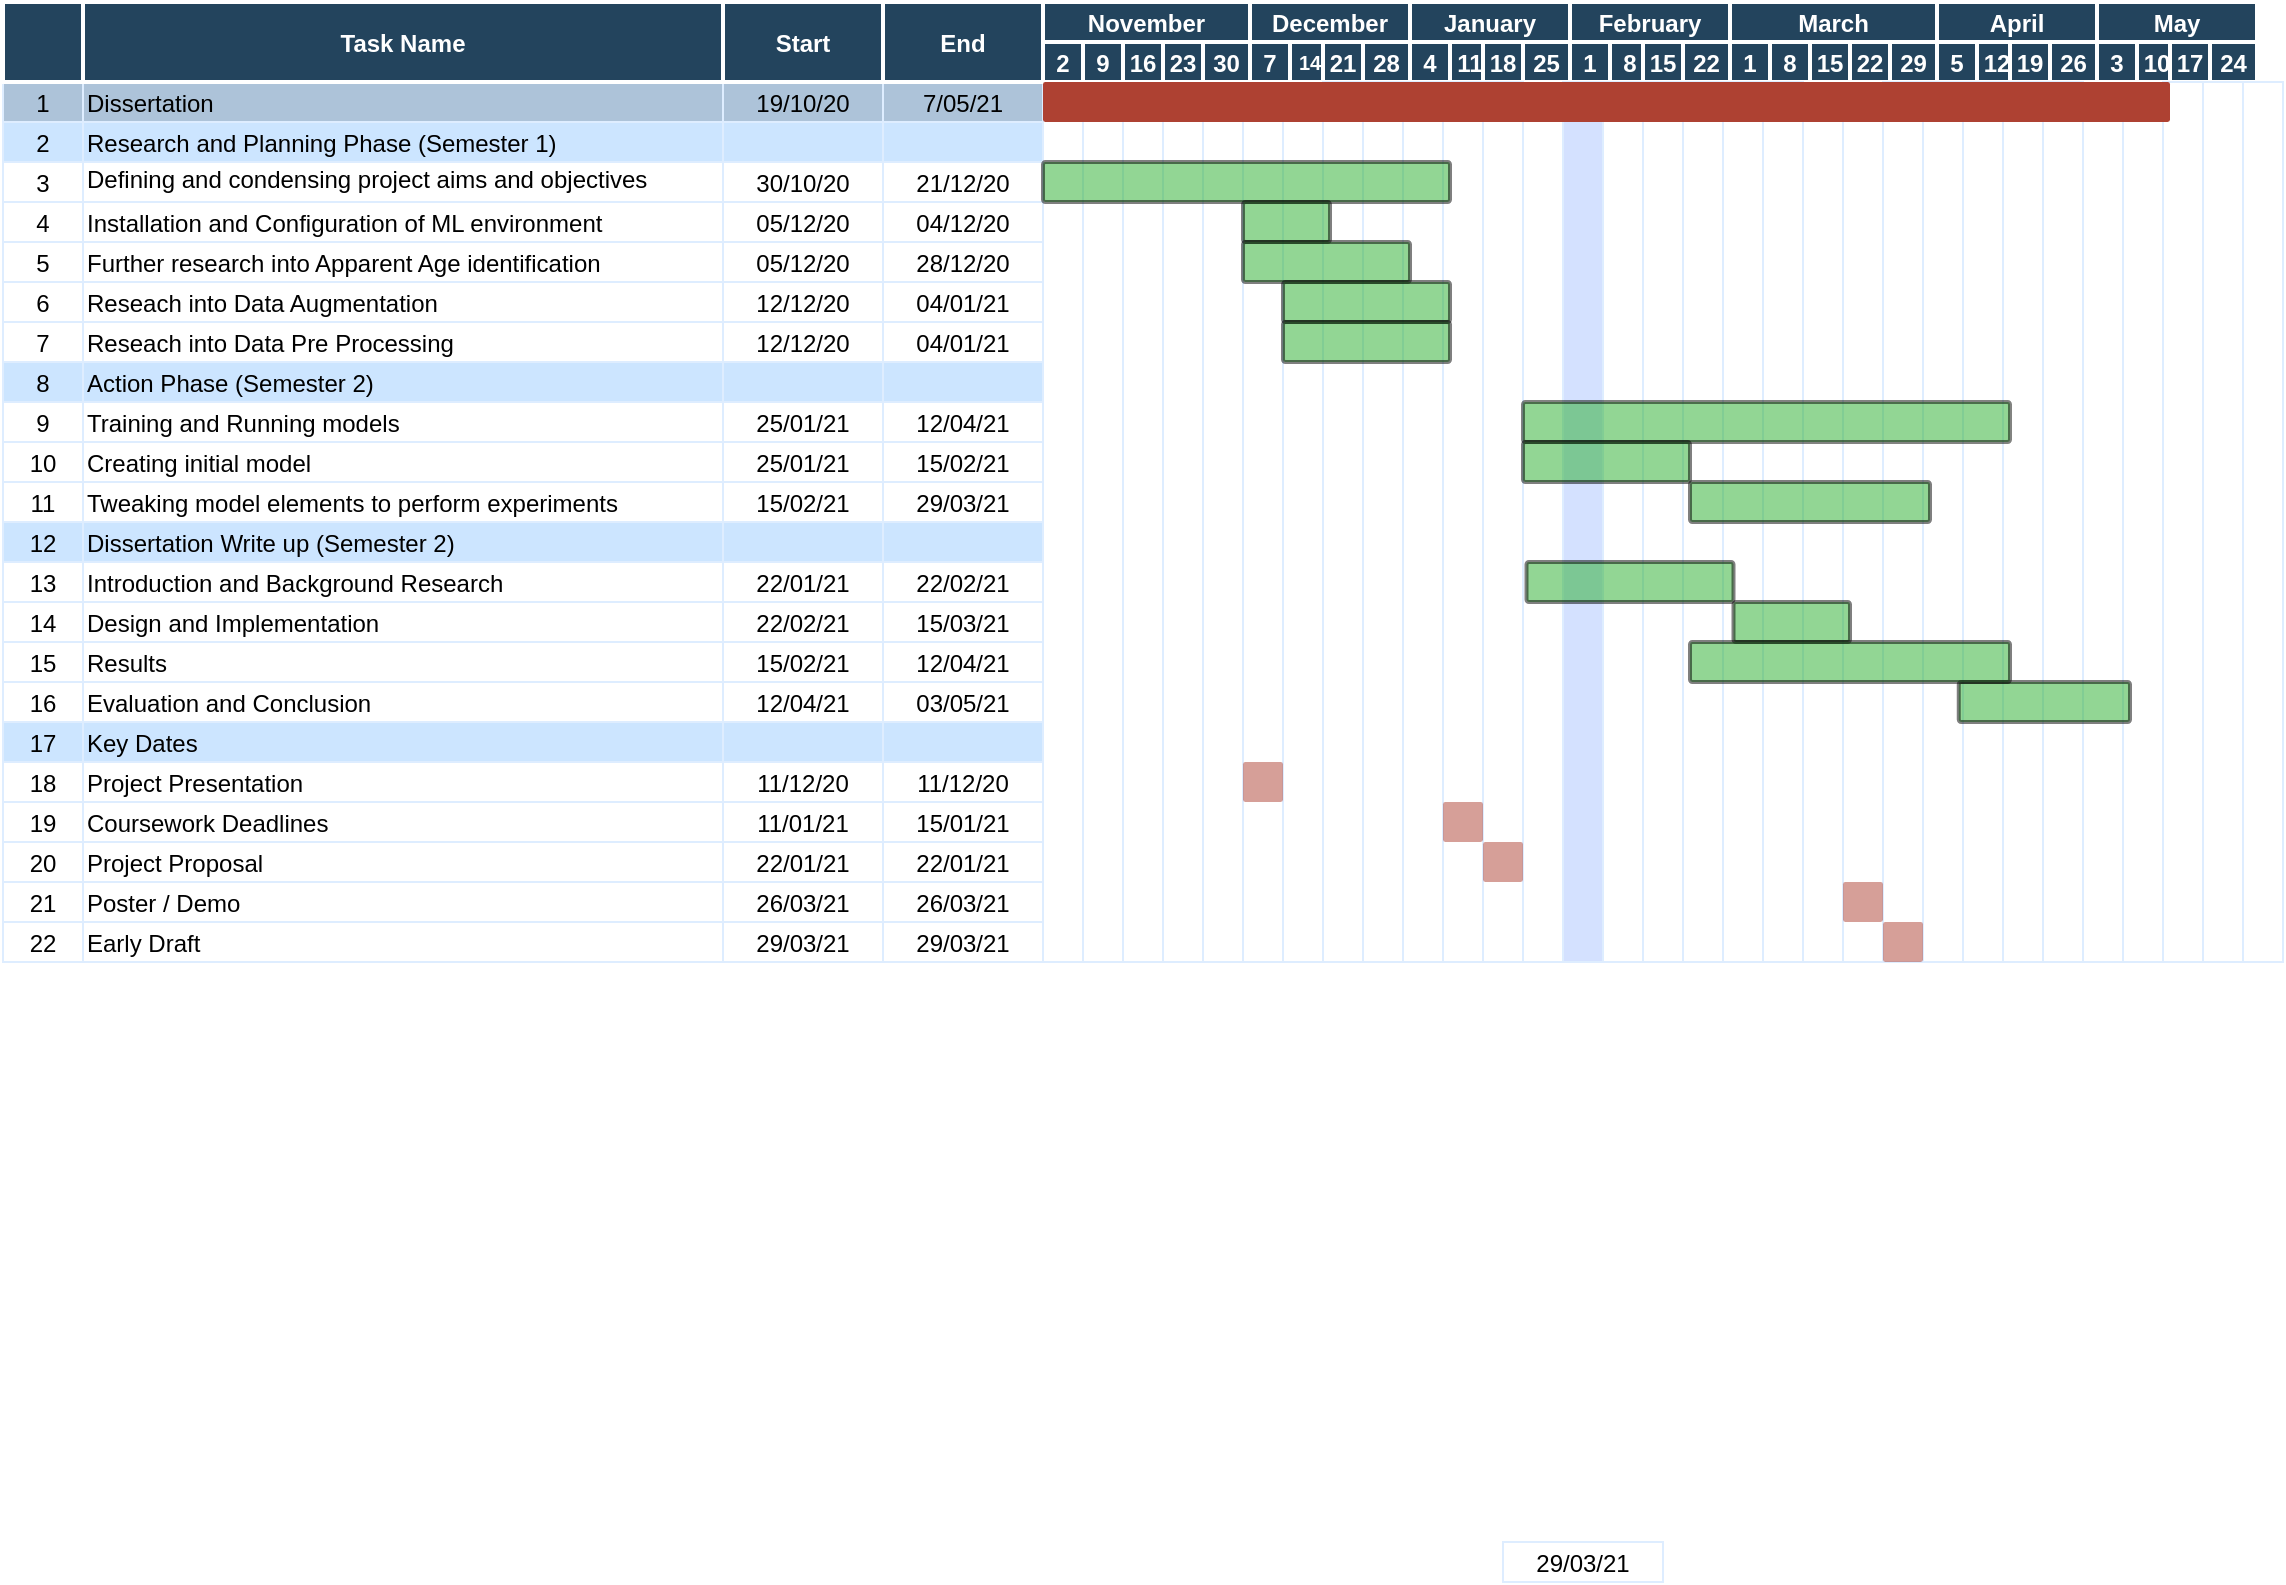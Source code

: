 <mxfile version="13.10.9" type="github">
  <diagram name="Page-1" id="8378b5f6-a2b2-b727-a746-972ab9d02e00">
    <mxGraphModel dx="1422" dy="781" grid="1" gridSize="10" guides="1" tooltips="1" connect="0" arrows="1" fold="1" page="1" pageScale="1.5" pageWidth="1169" pageHeight="827" background="#ffffff" math="0" shadow="0">
      <root>
        <mxCell id="0" />
        <mxCell id="1" parent="0" />
        <mxCell id="ye3r3yw3m_dPBivQgIVM-270" value="" style="strokeColor=#DEEDFF" vertex="1" parent="1">
          <mxGeometry x="806.5" y="380" width="20" height="440" as="geometry" />
        </mxCell>
        <mxCell id="ye3r3yw3m_dPBivQgIVM-269" value="" style="strokeColor=#DEEDFF" vertex="1" parent="1">
          <mxGeometry x="786.5" y="380" width="20" height="440" as="geometry" />
        </mxCell>
        <mxCell id="ye3r3yw3m_dPBivQgIVM-268" value="" style="strokeColor=#DEEDFF" vertex="1" parent="1">
          <mxGeometry x="926.5" y="380" width="20" height="440" as="geometry" />
        </mxCell>
        <mxCell id="ye3r3yw3m_dPBivQgIVM-266" value="" style="strokeColor=#DEEDFF" vertex="1" parent="1">
          <mxGeometry x="1086.5" y="380" width="20" height="440" as="geometry" />
        </mxCell>
        <mxCell id="ye3r3yw3m_dPBivQgIVM-267" value="" style="strokeColor=#DEEDFF" vertex="1" parent="1">
          <mxGeometry x="1066.5" y="380" width="20" height="440" as="geometry" />
        </mxCell>
        <mxCell id="ye3r3yw3m_dPBivQgIVM-265" value="" style="strokeColor=#DEEDFF" vertex="1" parent="1">
          <mxGeometry x="1226.5" y="380" width="20" height="440" as="geometry" />
        </mxCell>
        <mxCell id="ye3r3yw3m_dPBivQgIVM-264" value="" style="strokeColor=#DEEDFF" vertex="1" parent="1">
          <mxGeometry x="1206.5" y="380" width="20" height="440" as="geometry" />
        </mxCell>
        <mxCell id="rIeb-zv8TYmmCxC6LYO3-318" value="10" style="fillColor=#23445D;strokeColor=#FFFFFF;strokeWidth=2;fontColor=#FFFFFF;fontStyle=1" parent="1" vertex="1">
          <mxGeometry x="1233.5" y="360.0" width="20" height="20" as="geometry" />
        </mxCell>
        <mxCell id="rIeb-zv8TYmmCxC6LYO3-319" value="17" style="fillColor=#23445D;strokeColor=#FFFFFF;strokeWidth=2;fontColor=#FFFFFF;fontStyle=1" parent="1" vertex="1">
          <mxGeometry x="1250.0" y="360.0" width="20" height="20" as="geometry" />
        </mxCell>
        <mxCell id="rIeb-zv8TYmmCxC6LYO3-320" value="24" style="fillColor=#23445D;strokeColor=#FFFFFF;strokeWidth=2;fontColor=#FFFFFF;fontStyle=1" parent="1" vertex="1">
          <mxGeometry x="1270" y="360" width="23.5" height="20" as="geometry" />
        </mxCell>
        <mxCell id="rIeb-zv8TYmmCxC6LYO3-304" value="22" style="fillColor=#23445D;strokeColor=#FFFFFF;strokeWidth=2;fontColor=#FFFFFF;fontStyle=1" parent="1" vertex="1">
          <mxGeometry x="1006.5" y="360" width="23.5" height="20" as="geometry" />
        </mxCell>
        <mxCell id="rIeb-zv8TYmmCxC6LYO3-306" value="1" style="fillColor=#23445D;strokeColor=#FFFFFF;strokeWidth=2;fontColor=#FFFFFF;fontStyle=1" parent="1" vertex="1">
          <mxGeometry x="1030.0" y="360.0" width="20" height="20" as="geometry" />
        </mxCell>
        <mxCell id="rIeb-zv8TYmmCxC6LYO3-307" value="8" style="fillColor=#23445D;strokeColor=#FFFFFF;strokeWidth=2;fontColor=#FFFFFF;fontStyle=1" parent="1" vertex="1">
          <mxGeometry x="1050.0" y="360.0" width="20" height="20" as="geometry" />
        </mxCell>
        <mxCell id="rIeb-zv8TYmmCxC6LYO3-308" value="15" style="fillColor=#23445D;strokeColor=#FFFFFF;strokeWidth=2;fontColor=#FFFFFF;fontStyle=1" parent="1" vertex="1">
          <mxGeometry x="1070.0" y="360.0" width="20" height="20" as="geometry" />
        </mxCell>
        <mxCell id="rIeb-zv8TYmmCxC6LYO3-309" value="22" style="fillColor=#23445D;strokeColor=#FFFFFF;strokeWidth=2;fontColor=#FFFFFF;fontStyle=1" parent="1" vertex="1">
          <mxGeometry x="1090.0" y="360.0" width="20" height="20" as="geometry" />
        </mxCell>
        <mxCell id="rIeb-zv8TYmmCxC6LYO3-310" value="29" style="fillColor=#23445D;strokeColor=#FFFFFF;strokeWidth=2;fontColor=#FFFFFF;fontStyle=1" parent="1" vertex="1">
          <mxGeometry x="1110" y="360" width="23.5" height="20" as="geometry" />
        </mxCell>
        <mxCell id="rIeb-zv8TYmmCxC6LYO3-312" value="5" style="fillColor=#23445D;strokeColor=#FFFFFF;strokeWidth=2;fontColor=#FFFFFF;fontStyle=1" parent="1" vertex="1">
          <mxGeometry x="1133.5" y="360.0" width="20" height="20" as="geometry" />
        </mxCell>
        <mxCell id="rIeb-zv8TYmmCxC6LYO3-313" value="12" style="fillColor=#23445D;strokeColor=#FFFFFF;strokeWidth=2;fontColor=#FFFFFF;fontStyle=1" parent="1" vertex="1">
          <mxGeometry x="1153.5" y="360.0" width="20" height="20" as="geometry" />
        </mxCell>
        <mxCell id="rIeb-zv8TYmmCxC6LYO3-314" value="19" style="fillColor=#23445D;strokeColor=#FFFFFF;strokeWidth=2;fontColor=#FFFFFF;fontStyle=1" parent="1" vertex="1">
          <mxGeometry x="1170.0" y="360.0" width="20" height="20" as="geometry" />
        </mxCell>
        <mxCell id="rIeb-zv8TYmmCxC6LYO3-315" value="26" style="fillColor=#23445D;strokeColor=#FFFFFF;strokeWidth=2;fontColor=#FFFFFF;fontStyle=1" parent="1" vertex="1">
          <mxGeometry x="1190" y="360" width="23.5" height="20" as="geometry" />
        </mxCell>
        <mxCell id="rIeb-zv8TYmmCxC6LYO3-317" value="3" style="fillColor=#23445D;strokeColor=#FFFFFF;strokeWidth=2;fontColor=#FFFFFF;fontStyle=1" parent="1" vertex="1">
          <mxGeometry x="1213.5" y="360.0" width="20" height="20" as="geometry" />
        </mxCell>
        <mxCell id="rIeb-zv8TYmmCxC6LYO3-288" value="14" style="fillColor=#23445D;strokeColor=#FFFFFF;strokeWidth=2;fontColor=#FFFFFF;fontStyle=1;fontSize=10;" parent="1" vertex="1">
          <mxGeometry x="810" y="360" width="20" height="20" as="geometry" />
        </mxCell>
        <mxCell id="rIeb-zv8TYmmCxC6LYO3-289" value="21" style="fillColor=#23445D;strokeColor=#FFFFFF;strokeWidth=2;fontColor=#FFFFFF;fontStyle=1" parent="1" vertex="1">
          <mxGeometry x="826.5" y="360.0" width="20" height="20" as="geometry" />
        </mxCell>
        <mxCell id="rIeb-zv8TYmmCxC6LYO3-290" value="28" style="fillColor=#23445D;strokeColor=#FFFFFF;strokeWidth=2;fontColor=#FFFFFF;fontStyle=1" parent="1" vertex="1">
          <mxGeometry x="846.5" y="360" width="23.5" height="20" as="geometry" />
        </mxCell>
        <mxCell id="rIeb-zv8TYmmCxC6LYO3-296" value="4" style="fillColor=#23445D;strokeColor=#FFFFFF;strokeWidth=2;fontColor=#FFFFFF;fontStyle=1" parent="1" vertex="1">
          <mxGeometry x="870.0" y="360.0" width="20" height="20" as="geometry" />
        </mxCell>
        <mxCell id="rIeb-zv8TYmmCxC6LYO3-297" value="11" style="fillColor=#23445D;strokeColor=#FFFFFF;strokeWidth=2;fontColor=#FFFFFF;fontStyle=1" parent="1" vertex="1">
          <mxGeometry x="890" y="360" width="20" height="20" as="geometry" />
        </mxCell>
        <mxCell id="rIeb-zv8TYmmCxC6LYO3-298" value="18" style="fillColor=#23445D;strokeColor=#FFFFFF;strokeWidth=2;fontColor=#FFFFFF;fontStyle=1" parent="1" vertex="1">
          <mxGeometry x="906.5" y="360.0" width="20" height="20" as="geometry" />
        </mxCell>
        <mxCell id="rIeb-zv8TYmmCxC6LYO3-299" value="25" style="fillColor=#23445D;strokeColor=#FFFFFF;strokeWidth=2;fontColor=#FFFFFF;fontStyle=1" parent="1" vertex="1">
          <mxGeometry x="926.5" y="360" width="23.5" height="20" as="geometry" />
        </mxCell>
        <mxCell id="rIeb-zv8TYmmCxC6LYO3-301" value="1" style="fillColor=#23445D;strokeColor=#FFFFFF;strokeWidth=2;fontColor=#FFFFFF;fontStyle=1" parent="1" vertex="1">
          <mxGeometry x="950.0" y="360.0" width="20" height="20" as="geometry" />
        </mxCell>
        <mxCell id="rIeb-zv8TYmmCxC6LYO3-302" value="8" style="fillColor=#23445D;strokeColor=#FFFFFF;strokeWidth=2;fontColor=#FFFFFF;fontStyle=1" parent="1" vertex="1">
          <mxGeometry x="970.0" y="360.0" width="20" height="20" as="geometry" />
        </mxCell>
        <mxCell id="rIeb-zv8TYmmCxC6LYO3-303" value="15" style="fillColor=#23445D;strokeColor=#FFFFFF;strokeWidth=2;fontColor=#FFFFFF;fontStyle=1" parent="1" vertex="1">
          <mxGeometry x="986.5" y="360.0" width="20" height="20" as="geometry" />
        </mxCell>
        <mxCell id="rIeb-zv8TYmmCxC6LYO3-287" value="7" style="fillColor=#23445D;strokeColor=#FFFFFF;strokeWidth=2;fontColor=#FFFFFF;fontStyle=1" parent="1" vertex="1">
          <mxGeometry x="790.0" y="360.0" width="20" height="20" as="geometry" />
        </mxCell>
        <mxCell id="63" value="1" style="strokeColor=#DEEDFF;fillColor=#ADC3D9" parent="1" vertex="1">
          <mxGeometry x="166.5" y="380" width="40" height="20" as="geometry" />
        </mxCell>
        <mxCell id="64" value="Dissertation" style="align=left;strokeColor=#DEEDFF;fillColor=#ADC3D9" parent="1" vertex="1">
          <mxGeometry x="206.5" y="380" width="320" height="20" as="geometry" />
        </mxCell>
        <mxCell id="66" value="19/10/20" style="strokeColor=#DEEDFF;fillColor=#ADC3D9" parent="1" vertex="1">
          <mxGeometry x="526.5" y="380" width="80.0" height="20" as="geometry" />
        </mxCell>
        <mxCell id="67" value="7/05/21" style="strokeColor=#DEEDFF;fillColor=#ADC3D9" parent="1" vertex="1">
          <mxGeometry x="606.5" y="380.0" width="80.0" height="20" as="geometry" />
        </mxCell>
        <mxCell id="68" value="" style="strokeColor=#DEEDFF" parent="1" vertex="1">
          <mxGeometry x="686.5" y="380" width="20" height="440" as="geometry" />
        </mxCell>
        <mxCell id="69" value="2" style="strokeColor=#DEEDFF;fillColor=#CCE5FF" parent="1" vertex="1">
          <mxGeometry x="166.5" y="400.0" width="40" height="20" as="geometry" />
        </mxCell>
        <mxCell id="70" value="Research and Planning Phase (Semester 1)" style="align=left;strokeColor=#DEEDFF;fillColor=#CCE5FF" parent="1" vertex="1">
          <mxGeometry x="206.5" y="400.0" width="320.0" height="20" as="geometry" />
        </mxCell>
        <mxCell id="72" value="" style="strokeColor=#DEEDFF;fillColor=#CCE5FF" parent="1" vertex="1">
          <mxGeometry x="526.5" y="400.0" width="80.0" height="20" as="geometry" />
        </mxCell>
        <mxCell id="73" value="" style="strokeColor=#DEEDFF;fillColor=#CCE5FF" parent="1" vertex="1">
          <mxGeometry x="606.5" y="400.0" width="80.0" height="20" as="geometry" />
        </mxCell>
        <mxCell id="74" value="3" style="strokeColor=#DEEDFF" parent="1" vertex="1">
          <mxGeometry x="166.5" y="420.0" width="40" height="20" as="geometry" />
        </mxCell>
        <mxCell id="75" value="Defining and condensing project aims and objectives&#xa;" style="align=left;strokeColor=#DEEDFF" parent="1" vertex="1">
          <mxGeometry x="206.5" y="420" width="320" height="30" as="geometry" />
        </mxCell>
        <mxCell id="77" value="30/10/20" style="strokeColor=#DEEDFF" parent="1" vertex="1">
          <mxGeometry x="526.5" y="420.0" width="80.0" height="20" as="geometry" />
        </mxCell>
        <mxCell id="78" value="21/12/20" style="strokeColor=#DEEDFF" parent="1" vertex="1">
          <mxGeometry x="606.5" y="420" width="80.0" height="20" as="geometry" />
        </mxCell>
        <mxCell id="79" value="4" style="strokeColor=#DEEDFF" parent="1" vertex="1">
          <mxGeometry x="166.5" y="440.0" width="40" height="20" as="geometry" />
        </mxCell>
        <mxCell id="80" value="Installation and Configuration of ML environment" style="align=left;strokeColor=#DEEDFF" parent="1" vertex="1">
          <mxGeometry x="206.5" y="440.0" width="320" height="20" as="geometry" />
        </mxCell>
        <mxCell id="82" value="05/12/20" style="strokeColor=#DEEDFF" parent="1" vertex="1">
          <mxGeometry x="526.5" y="440.0" width="80.0" height="20" as="geometry" />
        </mxCell>
        <mxCell id="83" value="04/12/20" style="strokeColor=#DEEDFF" parent="1" vertex="1">
          <mxGeometry x="606.5" y="440.0" width="80.0" height="20" as="geometry" />
        </mxCell>
        <mxCell id="84" value="5" style="strokeColor=#DEEDFF" parent="1" vertex="1">
          <mxGeometry x="166.5" y="460.0" width="40" height="20" as="geometry" />
        </mxCell>
        <mxCell id="85" value="Further research into Apparent Age identification" style="align=left;strokeColor=#DEEDFF" parent="1" vertex="1">
          <mxGeometry x="206.5" y="460.0" width="320.0" height="20" as="geometry" />
        </mxCell>
        <mxCell id="87" value="05/12/20" style="strokeColor=#DEEDFF" parent="1" vertex="1">
          <mxGeometry x="526.5" y="460.0" width="80.0" height="20" as="geometry" />
        </mxCell>
        <mxCell id="88" value="28/12/20" style="strokeColor=#DEEDFF" parent="1" vertex="1">
          <mxGeometry x="606.5" y="460.0" width="80.0" height="20" as="geometry" />
        </mxCell>
        <mxCell id="89" value="6" style="strokeColor=#DEEDFF" parent="1" vertex="1">
          <mxGeometry x="166.5" y="480.0" width="40" height="20" as="geometry" />
        </mxCell>
        <mxCell id="90" value="Reseach into Data Augmentation" style="align=left;strokeColor=#DEEDFF" parent="1" vertex="1">
          <mxGeometry x="206.5" y="480.0" width="320.0" height="20" as="geometry" />
        </mxCell>
        <mxCell id="92" value="12/12/20" style="strokeColor=#DEEDFF" parent="1" vertex="1">
          <mxGeometry x="526.5" y="480.0" width="80.0" height="20" as="geometry" />
        </mxCell>
        <mxCell id="93" value="04/01/21" style="strokeColor=#DEEDFF" parent="1" vertex="1">
          <mxGeometry x="606.5" y="480.0" width="80.0" height="20" as="geometry" />
        </mxCell>
        <mxCell id="94" value="7" style="strokeColor=#DEEDFF" parent="1" vertex="1">
          <mxGeometry x="166.5" y="500.0" width="40" height="20" as="geometry" />
        </mxCell>
        <mxCell id="95" value="Reseach into Data Pre Processing" style="align=left;strokeColor=#DEEDFF" parent="1" vertex="1">
          <mxGeometry x="206.5" y="500.0" width="320.0" height="20" as="geometry" />
        </mxCell>
        <mxCell id="97" value="05/12/20" style="strokeColor=#DEEDFF" parent="1" vertex="1">
          <mxGeometry x="526.5" y="500.0" width="80.0" height="20" as="geometry" />
        </mxCell>
        <mxCell id="98" value="04/01/21" style="strokeColor=#DEEDFF" parent="1" vertex="1">
          <mxGeometry x="606.5" y="500.0" width="80.0" height="20" as="geometry" />
        </mxCell>
        <mxCell id="104" value="8" style="strokeColor=#DEEDFF;fillColor=#CCE5FF" parent="1" vertex="1">
          <mxGeometry x="166.5" y="520.0" width="40" height="20" as="geometry" />
        </mxCell>
        <mxCell id="105" value="Action Phase (Semester 2)" style="align=left;strokeColor=#DEEDFF;fillColor=#CCE5FF" parent="1" vertex="1">
          <mxGeometry x="206.5" y="520.0" width="320.0" height="20.0" as="geometry" />
        </mxCell>
        <mxCell id="107" value="" style="strokeColor=#DEEDFF;fillColor=#CCE5FF" parent="1" vertex="1">
          <mxGeometry x="526.5" y="520.0" width="80.0" height="20" as="geometry" />
        </mxCell>
        <mxCell id="108" value="" style="strokeColor=#DEEDFF;fillColor=#CCE5FF" parent="1" vertex="1">
          <mxGeometry x="606.5" y="520.0" width="80.0" height="20" as="geometry" />
        </mxCell>
        <mxCell id="109" value="9" style="strokeColor=#DEEDFF" parent="1" vertex="1">
          <mxGeometry x="166.5" y="540.0" width="40" height="20" as="geometry" />
        </mxCell>
        <mxCell id="110" value="Training and Running models" style="align=left;strokeColor=#DEEDFF" parent="1" vertex="1">
          <mxGeometry x="206.5" y="540.0" width="320.0" height="20" as="geometry" />
        </mxCell>
        <mxCell id="112" value="25/01/21" style="strokeColor=#DEEDFF" parent="1" vertex="1">
          <mxGeometry x="526.5" y="540.0" width="80.0" height="20" as="geometry" />
        </mxCell>
        <mxCell id="113" value="12/04/21" style="strokeColor=#DEEDFF" parent="1" vertex="1">
          <mxGeometry x="606.5" y="540.0" width="80.0" height="20" as="geometry" />
        </mxCell>
        <mxCell id="114" value="11" style="strokeColor=#DEEDFF" parent="1" vertex="1">
          <mxGeometry x="166.5" y="580.0" width="40" height="20" as="geometry" />
        </mxCell>
        <mxCell id="115" value="Creating initial model " style="align=left;strokeColor=#DEEDFF" parent="1" vertex="1">
          <mxGeometry x="206.5" y="580.0" width="320.0" height="20" as="geometry" />
        </mxCell>
        <mxCell id="117" value="25/01/21" style="strokeColor=#DEEDFF" parent="1" vertex="1">
          <mxGeometry x="526.5" y="580.0" width="80.0" height="20" as="geometry" />
        </mxCell>
        <mxCell id="118" value="15/02/21" style="strokeColor=#DEEDFF" parent="1" vertex="1">
          <mxGeometry x="606.5" y="580.0" width="80.0" height="20" as="geometry" />
        </mxCell>
        <mxCell id="119" value="13" style="strokeColor=#DEEDFF" parent="1" vertex="1">
          <mxGeometry x="166.5" y="620.0" width="40" height="20" as="geometry" />
        </mxCell>
        <mxCell id="120" value="Introduction and Background Research" style="align=left;strokeColor=#DEEDFF" parent="1" vertex="1">
          <mxGeometry x="206.5" y="620.0" width="320" height="20" as="geometry" />
        </mxCell>
        <mxCell id="122" value="22/01/21" style="strokeColor=#DEEDFF" parent="1" vertex="1">
          <mxGeometry x="526.5" y="620.0" width="80.0" height="20" as="geometry" />
        </mxCell>
        <mxCell id="123" value="22/02/21" style="strokeColor=#DEEDFF" parent="1" vertex="1">
          <mxGeometry x="606.5" y="620.0" width="80.0" height="20" as="geometry" />
        </mxCell>
        <mxCell id="124" value="14" style="strokeColor=#DEEDFF" parent="1" vertex="1">
          <mxGeometry x="166.5" y="640.0" width="40" height="20" as="geometry" />
        </mxCell>
        <mxCell id="125" value="Design and Implementation " style="align=left;strokeColor=#DEEDFF" parent="1" vertex="1">
          <mxGeometry x="206.5" y="640.0" width="320" height="20" as="geometry" />
        </mxCell>
        <mxCell id="127" value="22/02/21" style="strokeColor=#DEEDFF" parent="1" vertex="1">
          <mxGeometry x="526.5" y="640.0" width="80.0" height="20" as="geometry" />
        </mxCell>
        <mxCell id="128" value="15/03/21" style="strokeColor=#DEEDFF" parent="1" vertex="1">
          <mxGeometry x="606.5" y="640.0" width="80.0" height="20" as="geometry" />
        </mxCell>
        <mxCell id="134" value="16" style="strokeColor=#DEEDFF;fillColor=#FFFFFF" parent="1" vertex="1">
          <mxGeometry x="166.5" y="680.0" width="40" height="20" as="geometry" />
        </mxCell>
        <mxCell id="135" value="Evaluation and Conclusion" style="align=left;strokeColor=#DEEDFF;fillColor=#FFFFFF" parent="1" vertex="1">
          <mxGeometry x="206.5" y="680.0" width="320.0" height="20" as="geometry" />
        </mxCell>
        <mxCell id="137" value="12/04/21" style="strokeColor=#DEEDFF;fillColor=#FFFFFF" parent="1" vertex="1">
          <mxGeometry x="526.5" y="680.0" width="80.0" height="20" as="geometry" />
        </mxCell>
        <mxCell id="138" value="03/05/21" style="strokeColor=#DEEDFF;fillColor=#FFFFFF" parent="1" vertex="1">
          <mxGeometry x="606.5" y="680.0" width="80.0" height="20" as="geometry" />
        </mxCell>
        <mxCell id="139" value="17" style="strokeColor=#DEEDFF;fillColor=#CCE5FF" parent="1" vertex="1">
          <mxGeometry x="166.5" y="700.0" width="40" height="20" as="geometry" />
        </mxCell>
        <mxCell id="140" value="Key Dates" style="align=left;strokeColor=#DEEDFF;fillColor=#CCE5FF" parent="1" vertex="1">
          <mxGeometry x="206.5" y="700.0" width="320.0" height="20" as="geometry" />
        </mxCell>
        <mxCell id="142" value="" style="strokeColor=#DEEDFF;fillColor=#CCE5FF" parent="1" vertex="1">
          <mxGeometry x="526.5" y="700.0" width="80.0" height="20" as="geometry" />
        </mxCell>
        <mxCell id="143" value="" style="strokeColor=#DEEDFF;fillColor=#CCE5FF" parent="1" vertex="1">
          <mxGeometry x="606.5" y="700.0" width="80.0" height="20" as="geometry" />
        </mxCell>
        <mxCell id="145" value="Project Presentation" style="align=left;strokeColor=#DEEDFF" parent="1" vertex="1">
          <mxGeometry x="206.5" y="720.0" width="320.0" height="20" as="geometry" />
        </mxCell>
        <mxCell id="147" value="11/12/20" style="strokeColor=#DEEDFF" parent="1" vertex="1">
          <mxGeometry x="526.5" y="720.0" width="80.0" height="20" as="geometry" />
        </mxCell>
        <mxCell id="148" value="11/12/20" style="strokeColor=#DEEDFF" parent="1" vertex="1">
          <mxGeometry x="606.5" y="720.0" width="80.0" height="20" as="geometry" />
        </mxCell>
        <mxCell id="149" value="19" style="strokeColor=#DEEDFF" parent="1" vertex="1">
          <mxGeometry x="166.5" y="740.0" width="40" height="20" as="geometry" />
        </mxCell>
        <mxCell id="150" value="Coursework Deadlines" style="align=left;strokeColor=#DEEDFF" parent="1" vertex="1">
          <mxGeometry x="206.5" y="740.0" width="320.0" height="20" as="geometry" />
        </mxCell>
        <mxCell id="152" value="11/01/21" style="strokeColor=#DEEDFF" parent="1" vertex="1">
          <mxGeometry x="526.5" y="740.0" width="80.0" height="20" as="geometry" />
        </mxCell>
        <mxCell id="153" value="15/01/21" style="strokeColor=#DEEDFF" parent="1" vertex="1">
          <mxGeometry x="606.5" y="740.0" width="80.0" height="20" as="geometry" />
        </mxCell>
        <mxCell id="154" value="20" style="strokeColor=#DEEDFF" parent="1" vertex="1">
          <mxGeometry x="166.5" y="760.0" width="40" height="20" as="geometry" />
        </mxCell>
        <mxCell id="155" value="Project Proposal" style="align=left;strokeColor=#DEEDFF" parent="1" vertex="1">
          <mxGeometry x="206.5" y="760.0" width="320.0" height="20" as="geometry" />
        </mxCell>
        <mxCell id="157" value="22/01/21" style="strokeColor=#DEEDFF" parent="1" vertex="1">
          <mxGeometry x="526.5" y="760.0" width="80.0" height="20" as="geometry" />
        </mxCell>
        <mxCell id="158" value="22/01/21" style="strokeColor=#DEEDFF" parent="1" vertex="1">
          <mxGeometry x="606.5" y="760.0" width="80.0" height="20" as="geometry" />
        </mxCell>
        <mxCell id="159" value="21" style="strokeColor=#DEEDFF" parent="1" vertex="1">
          <mxGeometry x="166.5" y="780.0" width="40" height="20" as="geometry" />
        </mxCell>
        <mxCell id="160" value="Poster / Demo" style="align=left;strokeColor=#DEEDFF" parent="1" vertex="1">
          <mxGeometry x="206.5" y="780.0" width="320.0" height="20" as="geometry" />
        </mxCell>
        <mxCell id="162" value="26/03/21" style="strokeColor=#DEEDFF" parent="1" vertex="1">
          <mxGeometry x="526.5" y="780.0" width="80.0" height="20" as="geometry" />
        </mxCell>
        <mxCell id="163" value="26/03/21" style="strokeColor=#DEEDFF" parent="1" vertex="1">
          <mxGeometry x="606.5" y="780.0" width="80.0" height="20" as="geometry" />
        </mxCell>
        <mxCell id="164" value="22" style="strokeColor=#DEEDFF" parent="1" vertex="1">
          <mxGeometry x="166.5" y="800.0" width="40" height="20" as="geometry" />
        </mxCell>
        <mxCell id="165" value="Early Draft" style="align=left;strokeColor=#DEEDFF" parent="1" vertex="1">
          <mxGeometry x="206.5" y="800.0" width="320.0" height="20" as="geometry" />
        </mxCell>
        <mxCell id="167" value="29/03/21" style="strokeColor=#DEEDFF" parent="1" vertex="1">
          <mxGeometry x="526.5" y="800.0" width="80.0" height="20" as="geometry" />
        </mxCell>
        <mxCell id="168" value="29/03/21" style="strokeColor=#DEEDFF" parent="1" vertex="1">
          <mxGeometry x="606.5" y="800.0" width="80.0" height="20" as="geometry" />
        </mxCell>
        <mxCell id="183" value="29/03/21" style="strokeColor=#DEEDFF" parent="1" vertex="1">
          <mxGeometry x="916.5" y="1110.0" width="80.0" height="20" as="geometry" />
        </mxCell>
        <mxCell id="194" value="" style="strokeColor=#DEEDFF" parent="1" vertex="1">
          <mxGeometry x="706.5" y="380" width="20" height="440" as="geometry" />
        </mxCell>
        <mxCell id="195" value="" style="strokeColor=#DEEDFF" parent="1" vertex="1">
          <mxGeometry x="726.5" y="380" width="20" height="440" as="geometry" />
        </mxCell>
        <mxCell id="196" value="" style="strokeColor=#DEEDFF" parent="1" vertex="1">
          <mxGeometry x="746.5" y="380" width="20" height="440" as="geometry" />
        </mxCell>
        <mxCell id="197" value="" style="strokeColor=#DEEDFF" parent="1" vertex="1">
          <mxGeometry x="766.5" y="380" width="20" height="440" as="geometry" />
        </mxCell>
        <mxCell id="200" value="" style="strokeColor=#DEEDFF" parent="1" vertex="1">
          <mxGeometry x="826.5" y="380" width="20" height="440" as="geometry" />
        </mxCell>
        <mxCell id="201" value="" style="strokeColor=#DEEDFF" parent="1" vertex="1">
          <mxGeometry x="846.5" y="380" width="20" height="440" as="geometry" />
        </mxCell>
        <mxCell id="202" value="" style="strokeColor=#DEEDFF" parent="1" vertex="1">
          <mxGeometry x="866.5" y="380" width="20" height="440" as="geometry" />
        </mxCell>
        <mxCell id="203" value="" style="strokeColor=#DEEDFF" parent="1" vertex="1">
          <mxGeometry x="886.5" y="380" width="20" height="440" as="geometry" />
        </mxCell>
        <mxCell id="204" value="" style="strokeColor=#DEEDFF" parent="1" vertex="1">
          <mxGeometry x="906.5" y="380" width="20" height="440" as="geometry" />
        </mxCell>
        <mxCell id="206" value="" style="strokeColor=#DEEDFF;fillColor=#D4E1FF" parent="1" vertex="1">
          <mxGeometry x="946.5" y="380" width="20" height="440" as="geometry" />
        </mxCell>
        <mxCell id="207" value="" style="strokeColor=#DEEDFF" parent="1" vertex="1">
          <mxGeometry x="966.5" y="380" width="20" height="440" as="geometry" />
        </mxCell>
        <mxCell id="208" value="" style="strokeColor=#DEEDFF" parent="1" vertex="1">
          <mxGeometry x="986.5" y="380" width="20" height="440" as="geometry" />
        </mxCell>
        <mxCell id="209" value="" style="strokeColor=#DEEDFF" parent="1" vertex="1">
          <mxGeometry x="1006.5" y="380" width="20" height="440" as="geometry" />
        </mxCell>
        <mxCell id="210" value="" style="strokeColor=#DEEDFF" parent="1" vertex="1">
          <mxGeometry x="1026.5" y="380" width="20" height="440" as="geometry" />
        </mxCell>
        <mxCell id="211" value="" style="strokeColor=#DEEDFF" parent="1" vertex="1">
          <mxGeometry x="1046.5" y="380" width="20" height="440" as="geometry" />
        </mxCell>
        <mxCell id="214" value="" style="strokeColor=#DEEDFF" parent="1" vertex="1">
          <mxGeometry x="1106.5" y="380" width="20" height="440" as="geometry" />
        </mxCell>
        <mxCell id="215" value="" style="strokeColor=#DEEDFF" parent="1" vertex="1">
          <mxGeometry x="1126.5" y="380" width="20" height="440" as="geometry" />
        </mxCell>
        <mxCell id="216" value="" style="strokeColor=#DEEDFF" parent="1" vertex="1">
          <mxGeometry x="1146.5" y="380" width="20" height="440" as="geometry" />
        </mxCell>
        <mxCell id="217" value="" style="strokeColor=#DEEDFF" parent="1" vertex="1">
          <mxGeometry x="1166.5" y="380" width="20" height="440" as="geometry" />
        </mxCell>
        <mxCell id="218" value="" style="strokeColor=#DEEDFF" parent="1" vertex="1">
          <mxGeometry x="1186.5" y="380" width="20" height="440" as="geometry" />
        </mxCell>
        <mxCell id="221" value="" style="strokeColor=#DEEDFF" parent="1" vertex="1">
          <mxGeometry x="1246.5" y="380" width="20" height="440" as="geometry" />
        </mxCell>
        <mxCell id="222" value="" style="strokeColor=#DEEDFF" parent="1" vertex="1">
          <mxGeometry x="1266.5" y="380" width="20" height="440" as="geometry" />
        </mxCell>
        <mxCell id="223" value="" style="strokeColor=#DEEDFF" parent="1" vertex="1">
          <mxGeometry x="1286.5" y="380" width="20" height="440" as="geometry" />
        </mxCell>
        <mxCell id="2" value="Task Name" style="fillColor=#23445D;strokeColor=#FFFFFF;strokeWidth=2;fontColor=#FFFFFF;fontStyle=1" parent="1" vertex="1">
          <mxGeometry x="206.5" y="340" width="320" height="40" as="geometry" />
        </mxCell>
        <mxCell id="3" value="" style="fillColor=#23445D;strokeColor=#FFFFFF;strokeWidth=2;fontColor=#FFFFFF;fontStyle=1" parent="1" vertex="1">
          <mxGeometry x="166.5" y="340" width="40" height="40" as="geometry" />
        </mxCell>
        <mxCell id="4" value="November" style="fillColor=#23445D;strokeColor=#FFFFFF;strokeWidth=2;fontColor=#FFFFFF;fontStyle=1" parent="1" vertex="1">
          <mxGeometry x="686.5" y="340" width="103.5" height="20" as="geometry" />
        </mxCell>
        <mxCell id="5" value="2" style="fillColor=#23445D;strokeColor=#FFFFFF;strokeWidth=2;fontColor=#FFFFFF;fontStyle=1" parent="1" vertex="1">
          <mxGeometry x="686.5" y="360.0" width="20" height="20" as="geometry" />
        </mxCell>
        <mxCell id="6" value="9" style="fillColor=#23445D;strokeColor=#FFFFFF;strokeWidth=2;fontColor=#FFFFFF;fontStyle=1" parent="1" vertex="1">
          <mxGeometry x="706.5" y="360.0" width="20" height="20" as="geometry" />
        </mxCell>
        <mxCell id="7" value="16" style="fillColor=#23445D;strokeColor=#FFFFFF;strokeWidth=2;fontColor=#FFFFFF;fontStyle=1" parent="1" vertex="1">
          <mxGeometry x="726.5" y="360.0" width="20" height="20" as="geometry" />
        </mxCell>
        <mxCell id="8" value="23" style="fillColor=#23445D;strokeColor=#FFFFFF;strokeWidth=2;fontColor=#FFFFFF;fontStyle=1" parent="1" vertex="1">
          <mxGeometry x="746.5" y="360.0" width="20" height="20" as="geometry" />
        </mxCell>
        <mxCell id="9" value="30" style="fillColor=#23445D;strokeColor=#FFFFFF;strokeWidth=2;fontColor=#FFFFFF;fontStyle=1" parent="1" vertex="1">
          <mxGeometry x="766.5" y="360" width="23.5" height="20" as="geometry" />
        </mxCell>
        <mxCell id="13" value="Start" style="fillColor=#23445D;strokeColor=#FFFFFF;strokeWidth=2;fontColor=#FFFFFF;fontStyle=1" parent="1" vertex="1">
          <mxGeometry x="526.5" y="340.0" width="80.0" height="40.0" as="geometry" />
        </mxCell>
        <mxCell id="14" value="End" style="fillColor=#23445D;strokeColor=#FFFFFF;strokeWidth=2;fontColor=#FFFFFF;fontStyle=1" parent="1" vertex="1">
          <mxGeometry x="606.5" y="340.0" width="80.0" height="40.0" as="geometry" />
        </mxCell>
        <mxCell id="244" value="" style="shape=mxgraph.flowchart.process;strokeWidth=2;opacity=50;fillColor=#26AE2B;" parent="1" vertex="1">
          <mxGeometry x="686.5" y="420" width="203.5" height="20" as="geometry" />
        </mxCell>
        <mxCell id="254" value="" style="shape=mxgraph.flowchart.process;fillColor=#AE4132;strokeWidth=2;opacity=100;strokeColor=none;" parent="1" vertex="1">
          <mxGeometry x="686.5" y="380" width="563.5" height="20" as="geometry" />
        </mxCell>
        <mxCell id="rIeb-zv8TYmmCxC6LYO3-286" value="December" style="fillColor=#23445D;strokeColor=#FFFFFF;strokeWidth=2;fontColor=#FFFFFF;fontStyle=1" parent="1" vertex="1">
          <mxGeometry x="790" y="340" width="80" height="20" as="geometry" />
        </mxCell>
        <mxCell id="rIeb-zv8TYmmCxC6LYO3-295" value="January" style="fillColor=#23445D;strokeColor=#FFFFFF;strokeWidth=2;fontColor=#FFFFFF;fontStyle=1" parent="1" vertex="1">
          <mxGeometry x="870" y="340" width="80" height="20" as="geometry" />
        </mxCell>
        <mxCell id="rIeb-zv8TYmmCxC6LYO3-300" value="February" style="fillColor=#23445D;strokeColor=#FFFFFF;strokeWidth=2;fontColor=#FFFFFF;fontStyle=1" parent="1" vertex="1">
          <mxGeometry x="950" y="340" width="80" height="20" as="geometry" />
        </mxCell>
        <mxCell id="rIeb-zv8TYmmCxC6LYO3-305" value="March" style="fillColor=#23445D;strokeColor=#FFFFFF;strokeWidth=2;fontColor=#FFFFFF;fontStyle=1" parent="1" vertex="1">
          <mxGeometry x="1030" y="340" width="103.5" height="20" as="geometry" />
        </mxCell>
        <mxCell id="rIeb-zv8TYmmCxC6LYO3-311" value="April" style="fillColor=#23445D;strokeColor=#FFFFFF;strokeWidth=2;fontColor=#FFFFFF;fontStyle=1" parent="1" vertex="1">
          <mxGeometry x="1133.5" y="340" width="80" height="20" as="geometry" />
        </mxCell>
        <mxCell id="rIeb-zv8TYmmCxC6LYO3-316" value="May" style="fillColor=#23445D;strokeColor=#FFFFFF;strokeWidth=2;fontColor=#FFFFFF;fontStyle=1" parent="1" vertex="1">
          <mxGeometry x="1213.5" y="340" width="80" height="20" as="geometry" />
        </mxCell>
        <mxCell id="262" value="" style="shape=mxgraph.flowchart.process;fillColor=#AE4132;strokeColor=none;strokeWidth=2;opacity=50" parent="1" vertex="1">
          <mxGeometry x="786.5" y="720" width="20" height="20" as="geometry" />
        </mxCell>
        <mxCell id="rIeb-zv8TYmmCxC6LYO3-328" value="" style="shape=mxgraph.flowchart.process;fillColor=#AE4132;strokeColor=none;strokeWidth=2;opacity=50" parent="1" vertex="1">
          <mxGeometry x="906.5" y="760" width="20" height="20" as="geometry" />
        </mxCell>
        <mxCell id="rIeb-zv8TYmmCxC6LYO3-330" value="" style="shape=mxgraph.flowchart.process;strokeWidth=2;opacity=50;fillColor=#26AE2B;" parent="1" vertex="1">
          <mxGeometry x="786.5" y="440" width="43.5" height="20" as="geometry" />
        </mxCell>
        <mxCell id="rIeb-zv8TYmmCxC6LYO3-331" value="" style="shape=mxgraph.flowchart.process;strokeWidth=2;opacity=50;fillColor=#26AE2B;" parent="1" vertex="1">
          <mxGeometry x="786.5" y="460" width="83.5" height="20" as="geometry" />
        </mxCell>
        <mxCell id="rIeb-zv8TYmmCxC6LYO3-332" value="" style="shape=mxgraph.flowchart.process;strokeWidth=2;opacity=50;fillColor=#26AE2B;" parent="1" vertex="1">
          <mxGeometry x="806.5" y="480" width="83.5" height="20" as="geometry" />
        </mxCell>
        <mxCell id="rIeb-zv8TYmmCxC6LYO3-334" value="" style="shape=mxgraph.flowchart.process;strokeWidth=2;opacity=50;fillColor=#26AE2B;strokeColor=#060804;" parent="1" vertex="1">
          <mxGeometry x="926.5" y="540" width="243.5" height="20" as="geometry" />
        </mxCell>
        <mxCell id="rIeb-zv8TYmmCxC6LYO3-335" value="" style="shape=mxgraph.flowchart.process;strokeWidth=2;opacity=50;fillColor=#26AE2B;" parent="1" vertex="1">
          <mxGeometry x="926.5" y="560" width="83.5" height="20" as="geometry" />
        </mxCell>
        <mxCell id="rIeb-zv8TYmmCxC6LYO3-343" value="12/12/20" style="strokeColor=#DEEDFF" parent="1" vertex="1">
          <mxGeometry x="526.5" y="500.0" width="80.0" height="20" as="geometry" />
        </mxCell>
        <mxCell id="ye3r3yw3m_dPBivQgIVM-271" value="" style="shape=mxgraph.flowchart.process;strokeWidth=2;opacity=50;fillColor=#26AE2B;" vertex="1" parent="1">
          <mxGeometry x="806.5" y="500" width="83.5" height="20" as="geometry" />
        </mxCell>
        <mxCell id="ye3r3yw3m_dPBivQgIVM-272" value="10" style="strokeColor=#DEEDFF" vertex="1" parent="1">
          <mxGeometry x="166.5" y="560.0" width="40" height="20" as="geometry" />
        </mxCell>
        <mxCell id="ye3r3yw3m_dPBivQgIVM-273" value="Creating initial model " style="align=left;strokeColor=#DEEDFF" vertex="1" parent="1">
          <mxGeometry x="206.5" y="560.0" width="320.0" height="20" as="geometry" />
        </mxCell>
        <mxCell id="ye3r3yw3m_dPBivQgIVM-274" value="25/01/21" style="strokeColor=#DEEDFF" vertex="1" parent="1">
          <mxGeometry x="526.5" y="560.0" width="80.0" height="20" as="geometry" />
        </mxCell>
        <mxCell id="ye3r3yw3m_dPBivQgIVM-275" value="15/02/21" style="strokeColor=#DEEDFF" vertex="1" parent="1">
          <mxGeometry x="606.5" y="560.0" width="80.0" height="20" as="geometry" />
        </mxCell>
        <mxCell id="ye3r3yw3m_dPBivQgIVM-276" value="11" style="strokeColor=#DEEDFF" vertex="1" parent="1">
          <mxGeometry x="166.5" y="580.0" width="40" height="20" as="geometry" />
        </mxCell>
        <mxCell id="ye3r3yw3m_dPBivQgIVM-277" value="Tweaking model elements to perform experiments" style="align=left;strokeColor=#DEEDFF" vertex="1" parent="1">
          <mxGeometry x="206.5" y="580.0" width="320.0" height="20" as="geometry" />
        </mxCell>
        <mxCell id="ye3r3yw3m_dPBivQgIVM-278" value="15/02/21" style="strokeColor=#DEEDFF" vertex="1" parent="1">
          <mxGeometry x="526.5" y="580.0" width="80.0" height="20" as="geometry" />
        </mxCell>
        <mxCell id="ye3r3yw3m_dPBivQgIVM-279" value="29/03/21" style="strokeColor=#DEEDFF" vertex="1" parent="1">
          <mxGeometry x="606.5" y="580.0" width="80.0" height="20" as="geometry" />
        </mxCell>
        <mxCell id="ye3r3yw3m_dPBivQgIVM-280" value="" style="shape=mxgraph.flowchart.process;strokeWidth=2;opacity=50;fillColor=#26AE2B;" vertex="1" parent="1">
          <mxGeometry x="1010" y="580" width="120" height="20" as="geometry" />
        </mxCell>
        <mxCell id="ye3r3yw3m_dPBivQgIVM-281" value="12" style="strokeColor=#DEEDFF;fillColor=#CCE5FF" vertex="1" parent="1">
          <mxGeometry x="166.5" y="600.0" width="40" height="20" as="geometry" />
        </mxCell>
        <mxCell id="ye3r3yw3m_dPBivQgIVM-282" value="Dissertation Write up (Semester 2)" style="align=left;strokeColor=#DEEDFF;fillColor=#CCE5FF" vertex="1" parent="1">
          <mxGeometry x="206.5" y="600.0" width="320.0" height="20.0" as="geometry" />
        </mxCell>
        <mxCell id="ye3r3yw3m_dPBivQgIVM-283" value="" style="strokeColor=#DEEDFF;fillColor=#CCE5FF" vertex="1" parent="1">
          <mxGeometry x="526.5" y="600.0" width="80.0" height="20" as="geometry" />
        </mxCell>
        <mxCell id="ye3r3yw3m_dPBivQgIVM-284" value="" style="strokeColor=#DEEDFF;fillColor=#CCE5FF" vertex="1" parent="1">
          <mxGeometry x="606.5" y="600.0" width="80.0" height="20" as="geometry" />
        </mxCell>
        <mxCell id="ye3r3yw3m_dPBivQgIVM-285" value="" style="shape=mxgraph.flowchart.process;strokeWidth=2;opacity=50;fillColor=#26AE2B;" vertex="1" parent="1">
          <mxGeometry x="928.25" y="620" width="103.5" height="20" as="geometry" />
        </mxCell>
        <mxCell id="ye3r3yw3m_dPBivQgIVM-286" value="" style="shape=mxgraph.flowchart.process;strokeWidth=2;opacity=50;fillColor=#26AE2B;" vertex="1" parent="1">
          <mxGeometry x="1031.75" y="640" width="58.25" height="20" as="geometry" />
        </mxCell>
        <mxCell id="ye3r3yw3m_dPBivQgIVM-287" value="15" style="strokeColor=#DEEDFF" vertex="1" parent="1">
          <mxGeometry x="166.5" y="660.0" width="40" height="20" as="geometry" />
        </mxCell>
        <mxCell id="ye3r3yw3m_dPBivQgIVM-288" value="Results " style="align=left;strokeColor=#DEEDFF" vertex="1" parent="1">
          <mxGeometry x="206.5" y="660.0" width="320" height="20" as="geometry" />
        </mxCell>
        <mxCell id="ye3r3yw3m_dPBivQgIVM-289" value="15/02/21" style="strokeColor=#DEEDFF" vertex="1" parent="1">
          <mxGeometry x="526.5" y="660.0" width="80.0" height="20" as="geometry" />
        </mxCell>
        <mxCell id="ye3r3yw3m_dPBivQgIVM-290" value="12/04/21" style="strokeColor=#DEEDFF" vertex="1" parent="1">
          <mxGeometry x="606.5" y="660.0" width="80.0" height="20" as="geometry" />
        </mxCell>
        <mxCell id="ye3r3yw3m_dPBivQgIVM-291" value="" style="shape=mxgraph.flowchart.process;strokeWidth=2;opacity=50;fillColor=#26AE2B;" vertex="1" parent="1">
          <mxGeometry x="1144.38" y="680" width="85.62" height="20" as="geometry" />
        </mxCell>
        <mxCell id="ye3r3yw3m_dPBivQgIVM-292" value="" style="shape=mxgraph.flowchart.process;strokeWidth=2;opacity=50;fillColor=#26AE2B;" vertex="1" parent="1">
          <mxGeometry x="1010" y="660" width="160" height="20" as="geometry" />
        </mxCell>
        <mxCell id="ye3r3yw3m_dPBivQgIVM-293" value="18" style="strokeColor=#DEEDFF" vertex="1" parent="1">
          <mxGeometry x="166.5" y="720.0" width="40" height="20" as="geometry" />
        </mxCell>
        <mxCell id="ye3r3yw3m_dPBivQgIVM-295" value="" style="shape=mxgraph.flowchart.process;fillColor=#AE4132;strokeColor=none;strokeWidth=2;opacity=50" vertex="1" parent="1">
          <mxGeometry x="886.5" y="740" width="20" height="20" as="geometry" />
        </mxCell>
        <mxCell id="ye3r3yw3m_dPBivQgIVM-296" value="" style="shape=mxgraph.flowchart.process;fillColor=#AE4132;strokeColor=none;strokeWidth=2;opacity=50" vertex="1" parent="1">
          <mxGeometry x="1086.5" y="780" width="20" height="20" as="geometry" />
        </mxCell>
        <mxCell id="ye3r3yw3m_dPBivQgIVM-297" value="" style="shape=mxgraph.flowchart.process;fillColor=#AE4132;strokeColor=none;strokeWidth=2;opacity=50" vertex="1" parent="1">
          <mxGeometry x="1106.5" y="800" width="20" height="20" as="geometry" />
        </mxCell>
      </root>
    </mxGraphModel>
  </diagram>
</mxfile>
